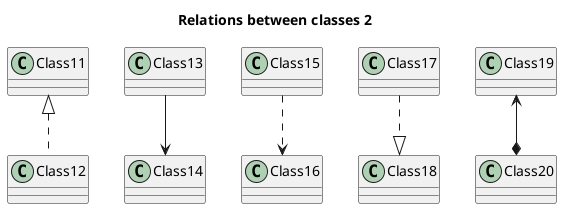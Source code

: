 @startuml relation2
title Relations between classes 2
    class Class11 { 
    }
    class Class12 { 
    }
    class Class13 { 
    }
    class Class14 { 
    }
    class Class15 { 
    }
    class Class16 { 
    }
    class Class17 { 
    }
    class Class18 { 
    }
    class Class19 { 
    }
    class Class20 { 
    }
    
    Class11 <|.. Class12
    Class13 --> Class14
    Class15 ..> Class16
    Class17 ..|> Class18
    Class19 <--* Class20
@endum